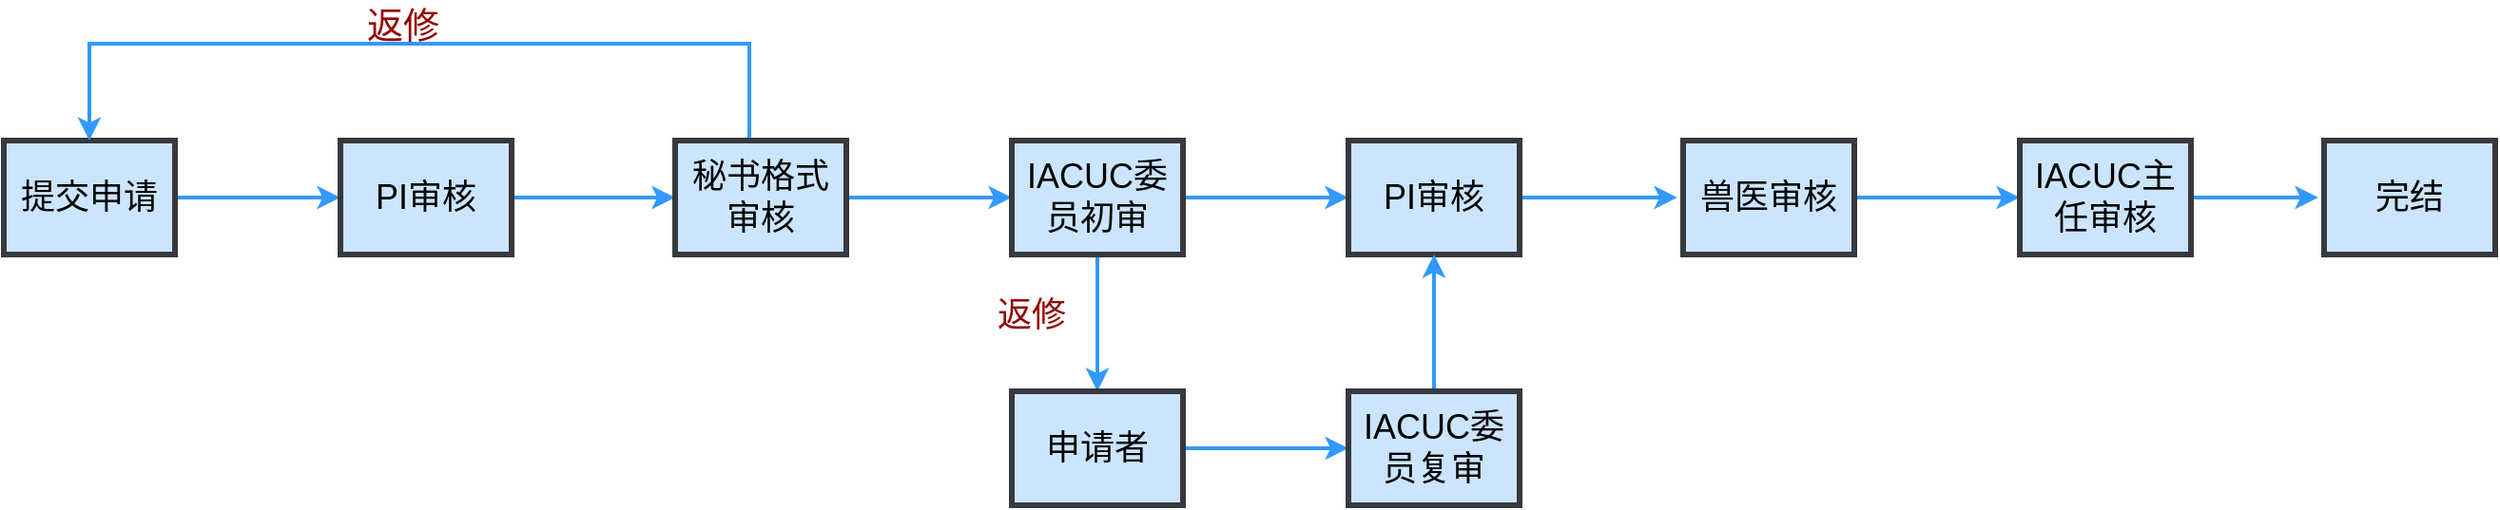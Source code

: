 <mxfile version="26.0.6">
  <diagram name="Page-1" id="c7558073-3199-34d8-9f00-42111426c3f3">
    <mxGraphModel dx="1821" dy="924" grid="1" gridSize="10" guides="1" tooltips="1" connect="1" arrows="1" fold="1" page="1" pageScale="1" pageWidth="192" pageHeight="114" background="none" math="0" shadow="0">
      <root>
        <mxCell id="0" />
        <mxCell id="1" parent="0" />
        <mxCell id="5vZf-ywyJkKzydXX6hku-111" style="edgeStyle=orthogonalEdgeStyle;rounded=0;orthogonalLoop=1;jettySize=auto;html=1;exitX=1;exitY=0.5;exitDx=0;exitDy=0;entryX=0;entryY=0.5;entryDx=0;entryDy=0;strokeWidth=2;strokeColor=light-dark(#3399FF,#EDEDED);" edge="1" parent="1" source="4" target="5vZf-ywyJkKzydXX6hku-97">
          <mxGeometry relative="1" as="geometry" />
        </mxCell>
        <mxCell id="4" value="提交申请" style="whiteSpace=wrap;align=center;verticalAlign=middle;fontStyle=0;strokeWidth=3;fillColor=#cce5ff;fontSize=18;strokeColor=#36393d;" parent="1" vertex="1">
          <mxGeometry x="53" y="221" width="90" height="60" as="geometry" />
        </mxCell>
        <mxCell id="5vZf-ywyJkKzydXX6hku-112" style="edgeStyle=orthogonalEdgeStyle;rounded=0;orthogonalLoop=1;jettySize=auto;html=1;entryX=0;entryY=0.5;entryDx=0;entryDy=0;fontSize=18;strokeWidth=2;strokeColor=#3399FF;" edge="1" parent="1" source="5vZf-ywyJkKzydXX6hku-97" target="5vZf-ywyJkKzydXX6hku-98">
          <mxGeometry relative="1" as="geometry" />
        </mxCell>
        <mxCell id="5vZf-ywyJkKzydXX6hku-97" value="PI审核" style="whiteSpace=wrap;align=center;verticalAlign=middle;fontStyle=0;strokeWidth=3;fillColor=#cce5ff;fontSize=18;strokeColor=#36393d;" vertex="1" parent="1">
          <mxGeometry x="230" y="221" width="90" height="60" as="geometry" />
        </mxCell>
        <mxCell id="5vZf-ywyJkKzydXX6hku-108" style="edgeStyle=orthogonalEdgeStyle;rounded=0;orthogonalLoop=1;jettySize=auto;html=1;entryX=0.5;entryY=0;entryDx=0;entryDy=0;curved=0;strokeWidth=2;exitX=0.5;exitY=0;exitDx=0;exitDy=0;strokeColor=#3399FF;" edge="1" parent="1" source="5vZf-ywyJkKzydXX6hku-98" target="4">
          <mxGeometry relative="1" as="geometry">
            <Array as="points">
              <mxPoint x="445" y="170" />
              <mxPoint x="98" y="170" />
            </Array>
          </mxGeometry>
        </mxCell>
        <mxCell id="5vZf-ywyJkKzydXX6hku-113" style="edgeStyle=orthogonalEdgeStyle;rounded=0;orthogonalLoop=1;jettySize=auto;html=1;entryX=0;entryY=0.5;entryDx=0;entryDy=0;fontSize=18;strokeWidth=2;strokeColor=#3399FF;" edge="1" parent="1" source="5vZf-ywyJkKzydXX6hku-98" target="5vZf-ywyJkKzydXX6hku-99">
          <mxGeometry relative="1" as="geometry" />
        </mxCell>
        <mxCell id="5vZf-ywyJkKzydXX6hku-98" value="秘书格式审核" style="whiteSpace=wrap;align=center;verticalAlign=middle;fontStyle=0;strokeWidth=3;fillColor=#cce5ff;fontSize=18;strokeColor=#36393d;" vertex="1" parent="1">
          <mxGeometry x="406" y="221" width="90" height="60" as="geometry" />
        </mxCell>
        <mxCell id="5vZf-ywyJkKzydXX6hku-114" style="edgeStyle=orthogonalEdgeStyle;rounded=0;orthogonalLoop=1;jettySize=auto;html=1;entryX=0;entryY=0.5;entryDx=0;entryDy=0;fontSize=18;strokeWidth=2;strokeColor=#3399FF;" edge="1" parent="1" source="5vZf-ywyJkKzydXX6hku-99" target="5vZf-ywyJkKzydXX6hku-100">
          <mxGeometry relative="1" as="geometry" />
        </mxCell>
        <mxCell id="5vZf-ywyJkKzydXX6hku-125" value="" style="edgeStyle=orthogonalEdgeStyle;rounded=0;orthogonalLoop=1;jettySize=auto;html=1;strokeWidth=2;strokeColor=#3399FF;" edge="1" parent="1" source="5vZf-ywyJkKzydXX6hku-99" target="5vZf-ywyJkKzydXX6hku-103">
          <mxGeometry relative="1" as="geometry" />
        </mxCell>
        <mxCell id="5vZf-ywyJkKzydXX6hku-99" value="IACUC委员初审" style="whiteSpace=wrap;align=center;verticalAlign=middle;fontStyle=0;strokeWidth=3;fillColor=#cce5ff;fontSize=18;strokeColor=#36393d;" vertex="1" parent="1">
          <mxGeometry x="583" y="221" width="90" height="60" as="geometry" />
        </mxCell>
        <mxCell id="5vZf-ywyJkKzydXX6hku-118" value="" style="edgeStyle=orthogonalEdgeStyle;rounded=0;orthogonalLoop=1;jettySize=auto;html=1;strokeWidth=2;strokeColor=#3399FF;" edge="1" parent="1" source="5vZf-ywyJkKzydXX6hku-100">
          <mxGeometry relative="1" as="geometry">
            <mxPoint x="933" y="251" as="targetPoint" />
          </mxGeometry>
        </mxCell>
        <mxCell id="5vZf-ywyJkKzydXX6hku-100" value="PI审核" style="whiteSpace=wrap;align=center;verticalAlign=middle;fontStyle=0;strokeWidth=3;fillColor=#cce5ff;fontSize=18;strokeColor=#36393d;" vertex="1" parent="1">
          <mxGeometry x="760" y="221" width="90" height="60" as="geometry" />
        </mxCell>
        <mxCell id="5vZf-ywyJkKzydXX6hku-116" style="edgeStyle=orthogonalEdgeStyle;rounded=0;orthogonalLoop=1;jettySize=auto;html=1;entryX=0;entryY=0.5;entryDx=0;entryDy=0;fontSize=18;strokeWidth=2;strokeColor=#3399FF;" edge="1" parent="1" source="5vZf-ywyJkKzydXX6hku-101" target="5vZf-ywyJkKzydXX6hku-102">
          <mxGeometry relative="1" as="geometry" />
        </mxCell>
        <mxCell id="5vZf-ywyJkKzydXX6hku-101" value="兽医审核" style="whiteSpace=wrap;align=center;verticalAlign=middle;fontStyle=0;strokeWidth=3;fillColor=#cce5ff;fontSize=18;strokeColor=#36393d;" vertex="1" parent="1">
          <mxGeometry x="936" y="221" width="90" height="60" as="geometry" />
        </mxCell>
        <mxCell id="5vZf-ywyJkKzydXX6hku-133" style="edgeStyle=orthogonalEdgeStyle;rounded=0;orthogonalLoop=1;jettySize=auto;html=1;strokeWidth=2;strokeColor=#3399FF;" edge="1" parent="1" source="5vZf-ywyJkKzydXX6hku-102">
          <mxGeometry relative="1" as="geometry">
            <mxPoint x="1270" y="251" as="targetPoint" />
          </mxGeometry>
        </mxCell>
        <mxCell id="5vZf-ywyJkKzydXX6hku-102" value="IACUC主任审核" style="whiteSpace=wrap;align=center;verticalAlign=middle;fontStyle=0;strokeWidth=3;fillColor=#cce5ff;fontSize=18;strokeColor=#36393d;" vertex="1" parent="1">
          <mxGeometry x="1113" y="221" width="90" height="60" as="geometry" />
        </mxCell>
        <mxCell id="5vZf-ywyJkKzydXX6hku-122" style="edgeStyle=orthogonalEdgeStyle;rounded=0;orthogonalLoop=1;jettySize=auto;html=1;entryX=0;entryY=0.5;entryDx=0;entryDy=0;strokeWidth=2;strokeColor=#3399FF;" edge="1" parent="1" source="5vZf-ywyJkKzydXX6hku-103" target="5vZf-ywyJkKzydXX6hku-104">
          <mxGeometry relative="1" as="geometry" />
        </mxCell>
        <mxCell id="5vZf-ywyJkKzydXX6hku-103" value="申请者" style="whiteSpace=wrap;align=center;verticalAlign=middle;fontStyle=0;strokeWidth=3;fillColor=#cce5ff;strokeColor=#36393d;fontSize=18;" vertex="1" parent="1">
          <mxGeometry x="583" y="353" width="90" height="60" as="geometry" />
        </mxCell>
        <mxCell id="5vZf-ywyJkKzydXX6hku-124" style="edgeStyle=orthogonalEdgeStyle;rounded=0;orthogonalLoop=1;jettySize=auto;html=1;entryX=0.5;entryY=1;entryDx=0;entryDy=0;strokeWidth=2;strokeColor=#3399FF;" edge="1" parent="1" source="5vZf-ywyJkKzydXX6hku-104" target="5vZf-ywyJkKzydXX6hku-100">
          <mxGeometry relative="1" as="geometry" />
        </mxCell>
        <mxCell id="5vZf-ywyJkKzydXX6hku-104" value="IACUC委员复审" style="whiteSpace=wrap;align=center;verticalAlign=middle;fontStyle=0;strokeWidth=3;fillColor=#cce5ff;strokeColor=#36393d;fontSize=18;" vertex="1" parent="1">
          <mxGeometry x="760" y="353" width="90" height="60" as="geometry" />
        </mxCell>
        <mxCell id="5vZf-ywyJkKzydXX6hku-109" value="返修" style="text;spacingTop=-5;align=center;fontSize=19;fontColor=light-dark(#920707, #ededed);" vertex="1" parent="1">
          <mxGeometry x="233" y="147" width="60" height="50" as="geometry" />
        </mxCell>
        <mxCell id="5vZf-ywyJkKzydXX6hku-126" value="返修" style="text;html=1;align=center;verticalAlign=middle;resizable=0;points=[];autosize=1;strokeColor=none;fillColor=none;fontSize=18;strokeWidth=2;fontColor=light-dark(#920707, #ededed);" vertex="1" parent="1">
          <mxGeometry x="563" y="293" width="60" height="40" as="geometry" />
        </mxCell>
        <mxCell id="5vZf-ywyJkKzydXX6hku-132" value="完结" style="whiteSpace=wrap;align=center;verticalAlign=middle;fontStyle=0;strokeWidth=3;fillColor=#cce5ff;fontSize=18;strokeColor=#36393d;" vertex="1" parent="1">
          <mxGeometry x="1273" y="221" width="90" height="60" as="geometry" />
        </mxCell>
      </root>
    </mxGraphModel>
  </diagram>
</mxfile>
